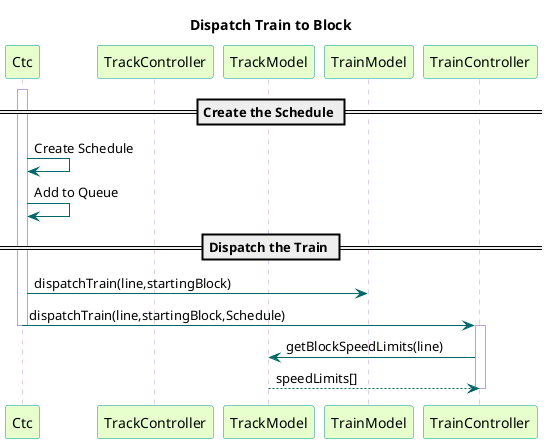 @startuml

title Dispatch Train to Block

skinparam sequence {
  BackgroundColor transparent
  ParticipantBackgroundColor #e6ffcc
  ParticipantBorderColor 	#049595
  PackageBorderCOlor  #049595
  ArrowColor #006666
  LifeLineBorderColor #c09cd9
}

participant Ctc
participant TrackController
participant TrackModel
participant TrainModel

== Create the Schedule ==
activate Ctc
Ctc -> Ctc : Create Schedule
Ctc -> Ctc : Add to Queue
== Dispatch the Train ==
Ctc -> TrainModel : dispatchTrain(line,startingBlock)
Ctc -> TrainController : dispatchTrain(line,startingBlock,Schedule)
deactivate Ctc

activate TrainController
TrainController -> TrackModel : getBlockSpeedLimits(line)
TrackModel --> TrainController : speedLimits[]
deactivate TrainController

@enduml
